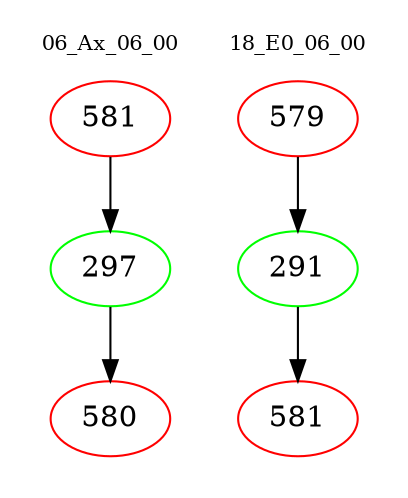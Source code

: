 digraph{
subgraph cluster_0 {
color = white
label = "06_Ax_06_00";
fontsize=10;
T0_581 [label="581", color="red"]
T0_581 -> T0_297 [color="black"]
T0_297 [label="297", color="green"]
T0_297 -> T0_580 [color="black"]
T0_580 [label="580", color="red"]
}
subgraph cluster_1 {
color = white
label = "18_E0_06_00";
fontsize=10;
T1_579 [label="579", color="red"]
T1_579 -> T1_291 [color="black"]
T1_291 [label="291", color="green"]
T1_291 -> T1_581 [color="black"]
T1_581 [label="581", color="red"]
}
}
